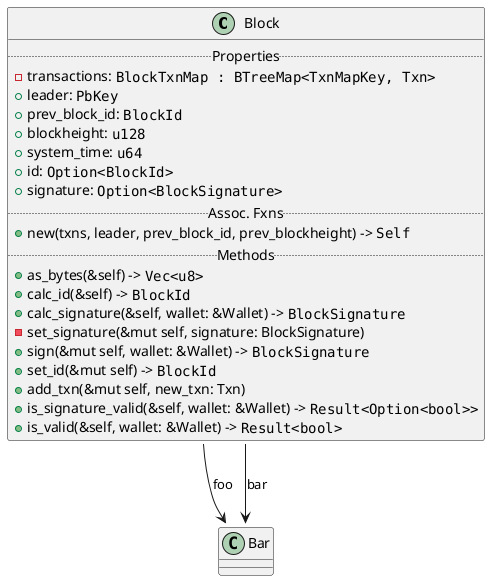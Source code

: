 @startuml
allowmixing

' `-`: private, `#`: protected, `~`: package private, `+`: public
class "Block" as bl {
  ..Properties..
  - transactions: ""BlockTxnMap : BTreeMap<TxnMapKey, Txn>""
  + leader: ""PbKey""
  + prev_block_id: ""BlockId""
  + blockheight: ""u128""
  + system_time: ""u64""
  + id: ""Option<BlockId>""
  + signature: ""Option<BlockSignature>""
  ..Assoc. Fxns..
  + new(txns, leader, prev_block_id, prev_blockheight) -> ""Self""
  ..Methods..
  + as_bytes(&self) -> ""Vec<u8>""
  + calc_id(&self) -> ""BlockId""
  + calc_signature(&self, wallet: &Wallet) -> ""BlockSignature""
  - set_signature(&mut self, signature: BlockSignature)
  + sign(&mut self, wallet: &Wallet) -> ""BlockSignature""
  + set_id(&mut self) -> ""BlockId""
  + add_txn(&mut self, new_txn: Txn)
  + is_signature_valid(&self, wallet: &Wallet) -> ""Result<Option<bool>>""
  + is_valid(&self, wallet: &Wallet) -> ""Result<bool>""
}



bl::field1 --> Bar::field3 : foo
bl::field2 --> Bar::field4 : bar


@enduml